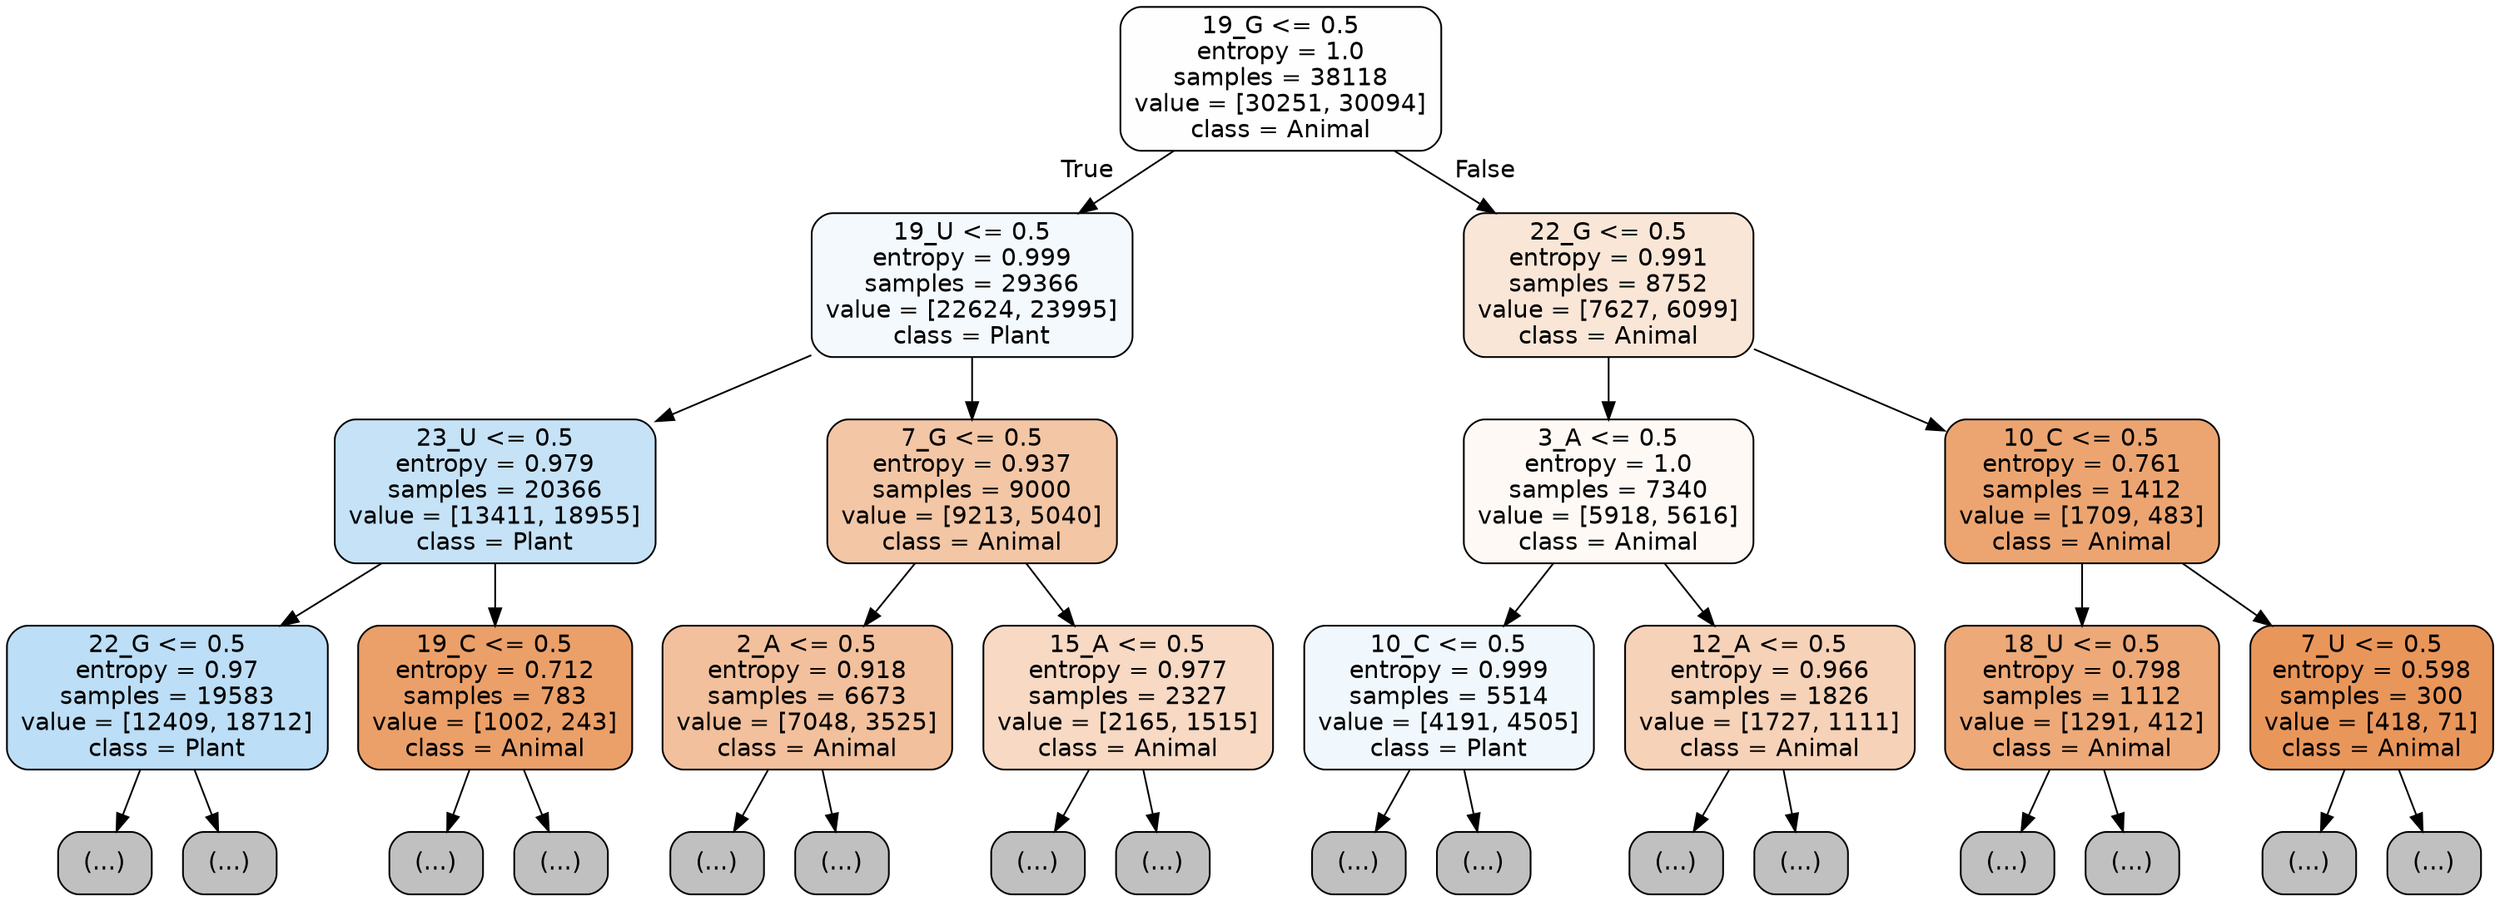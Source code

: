 digraph Tree {
node [shape=box, style="filled, rounded", color="black", fontname="helvetica"] ;
edge [fontname="helvetica"] ;
0 [label="19_G <= 0.5\nentropy = 1.0\nsamples = 38118\nvalue = [30251, 30094]\nclass = Animal", fillcolor="#fffefe"] ;
1 [label="19_U <= 0.5\nentropy = 0.999\nsamples = 29366\nvalue = [22624, 23995]\nclass = Plant", fillcolor="#f4f9fe"] ;
0 -> 1 [labeldistance=2.5, labelangle=45, headlabel="True"] ;
2 [label="23_U <= 0.5\nentropy = 0.979\nsamples = 20366\nvalue = [13411, 18955]\nclass = Plant", fillcolor="#c5e2f7"] ;
1 -> 2 ;
3 [label="22_G <= 0.5\nentropy = 0.97\nsamples = 19583\nvalue = [12409, 18712]\nclass = Plant", fillcolor="#bcdef6"] ;
2 -> 3 ;
4 [label="(...)", fillcolor="#C0C0C0"] ;
3 -> 4 ;
7071 [label="(...)", fillcolor="#C0C0C0"] ;
3 -> 7071 ;
7890 [label="19_C <= 0.5\nentropy = 0.712\nsamples = 783\nvalue = [1002, 243]\nclass = Animal", fillcolor="#eba069"] ;
2 -> 7890 ;
7891 [label="(...)", fillcolor="#C0C0C0"] ;
7890 -> 7891 ;
8066 [label="(...)", fillcolor="#C0C0C0"] ;
7890 -> 8066 ;
8265 [label="7_G <= 0.5\nentropy = 0.937\nsamples = 9000\nvalue = [9213, 5040]\nclass = Animal", fillcolor="#f3c6a5"] ;
1 -> 8265 ;
8266 [label="2_A <= 0.5\nentropy = 0.918\nsamples = 6673\nvalue = [7048, 3525]\nclass = Animal", fillcolor="#f2c09c"] ;
8265 -> 8266 ;
8267 [label="(...)", fillcolor="#C0C0C0"] ;
8266 -> 8267 ;
10770 [label="(...)", fillcolor="#C0C0C0"] ;
8266 -> 10770 ;
11595 [label="15_A <= 0.5\nentropy = 0.977\nsamples = 2327\nvalue = [2165, 1515]\nclass = Animal", fillcolor="#f7d9c4"] ;
8265 -> 11595 ;
11596 [label="(...)", fillcolor="#C0C0C0"] ;
11595 -> 11596 ;
12419 [label="(...)", fillcolor="#C0C0C0"] ;
11595 -> 12419 ;
12708 [label="22_G <= 0.5\nentropy = 0.991\nsamples = 8752\nvalue = [7627, 6099]\nclass = Animal", fillcolor="#fae6d7"] ;
0 -> 12708 [labeldistance=2.5, labelangle=-45, headlabel="False"] ;
12709 [label="3_A <= 0.5\nentropy = 1.0\nsamples = 7340\nvalue = [5918, 5616]\nclass = Animal", fillcolor="#fef9f5"] ;
12708 -> 12709 ;
12710 [label="10_C <= 0.5\nentropy = 0.999\nsamples = 5514\nvalue = [4191, 4505]\nclass = Plant", fillcolor="#f1f8fd"] ;
12709 -> 12710 ;
12711 [label="(...)", fillcolor="#C0C0C0"] ;
12710 -> 12711 ;
14942 [label="(...)", fillcolor="#C0C0C0"] ;
12710 -> 14942 ;
15481 [label="12_A <= 0.5\nentropy = 0.966\nsamples = 1826\nvalue = [1727, 1111]\nclass = Animal", fillcolor="#f6d2b8"] ;
12709 -> 15481 ;
15482 [label="(...)", fillcolor="#C0C0C0"] ;
15481 -> 15482 ;
16099 [label="(...)", fillcolor="#C0C0C0"] ;
15481 -> 16099 ;
16400 [label="10_C <= 0.5\nentropy = 0.761\nsamples = 1412\nvalue = [1709, 483]\nclass = Animal", fillcolor="#eca571"] ;
12708 -> 16400 ;
16401 [label="18_U <= 0.5\nentropy = 0.798\nsamples = 1112\nvalue = [1291, 412]\nclass = Animal", fillcolor="#eda978"] ;
16400 -> 16401 ;
16402 [label="(...)", fillcolor="#C0C0C0"] ;
16401 -> 16402 ;
16729 [label="(...)", fillcolor="#C0C0C0"] ;
16401 -> 16729 ;
16902 [label="7_U <= 0.5\nentropy = 0.598\nsamples = 300\nvalue = [418, 71]\nclass = Animal", fillcolor="#e9965b"] ;
16400 -> 16902 ;
16903 [label="(...)", fillcolor="#C0C0C0"] ;
16902 -> 16903 ;
16990 [label="(...)", fillcolor="#C0C0C0"] ;
16902 -> 16990 ;
}